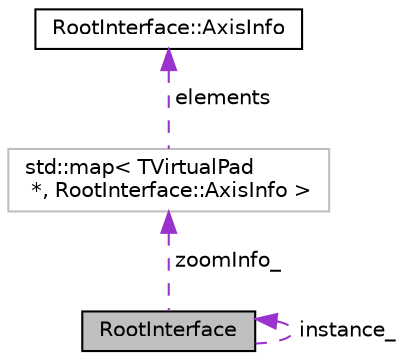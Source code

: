 digraph "RootInterface"
{
  edge [fontname="Helvetica",fontsize="10",labelfontname="Helvetica",labelfontsize="10"];
  node [fontname="Helvetica",fontsize="10",shape=record];
  Node1 [label="RootInterface",height=0.2,width=0.4,color="black", fillcolor="grey75", style="filled", fontcolor="black"];
  Node1 -> Node1 [dir="back",color="darkorchid3",fontsize="10",style="dashed",label=" instance_" ,fontname="Helvetica"];
  Node2 -> Node1 [dir="back",color="darkorchid3",fontsize="10",style="dashed",label=" zoomInfo_" ,fontname="Helvetica"];
  Node2 [label="std::map\< TVirtualPad\l *, RootInterface::AxisInfo \>",height=0.2,width=0.4,color="grey75", fillcolor="white", style="filled"];
  Node3 -> Node2 [dir="back",color="darkorchid3",fontsize="10",style="dashed",label=" elements" ,fontname="Helvetica"];
  Node3 [label="RootInterface::AxisInfo",height=0.2,width=0.4,color="black", fillcolor="white", style="filled",URL="$d9/d4b/struct_root_interface_1_1_axis_info.html"];
}
